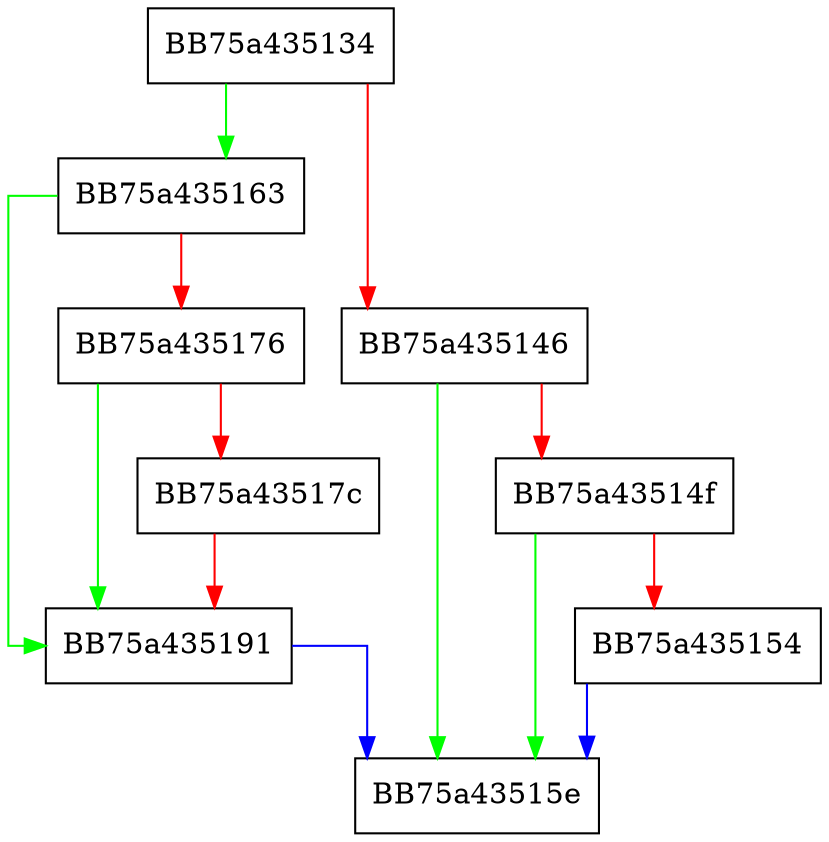 digraph LUM_GetVolumePaths {
  node [shape="box"];
  graph [splines=ortho];
  BB75a435134 -> BB75a435163 [color="green"];
  BB75a435134 -> BB75a435146 [color="red"];
  BB75a435146 -> BB75a43515e [color="green"];
  BB75a435146 -> BB75a43514f [color="red"];
  BB75a43514f -> BB75a43515e [color="green"];
  BB75a43514f -> BB75a435154 [color="red"];
  BB75a435154 -> BB75a43515e [color="blue"];
  BB75a435163 -> BB75a435191 [color="green"];
  BB75a435163 -> BB75a435176 [color="red"];
  BB75a435176 -> BB75a435191 [color="green"];
  BB75a435176 -> BB75a43517c [color="red"];
  BB75a43517c -> BB75a435191 [color="red"];
  BB75a435191 -> BB75a43515e [color="blue"];
}